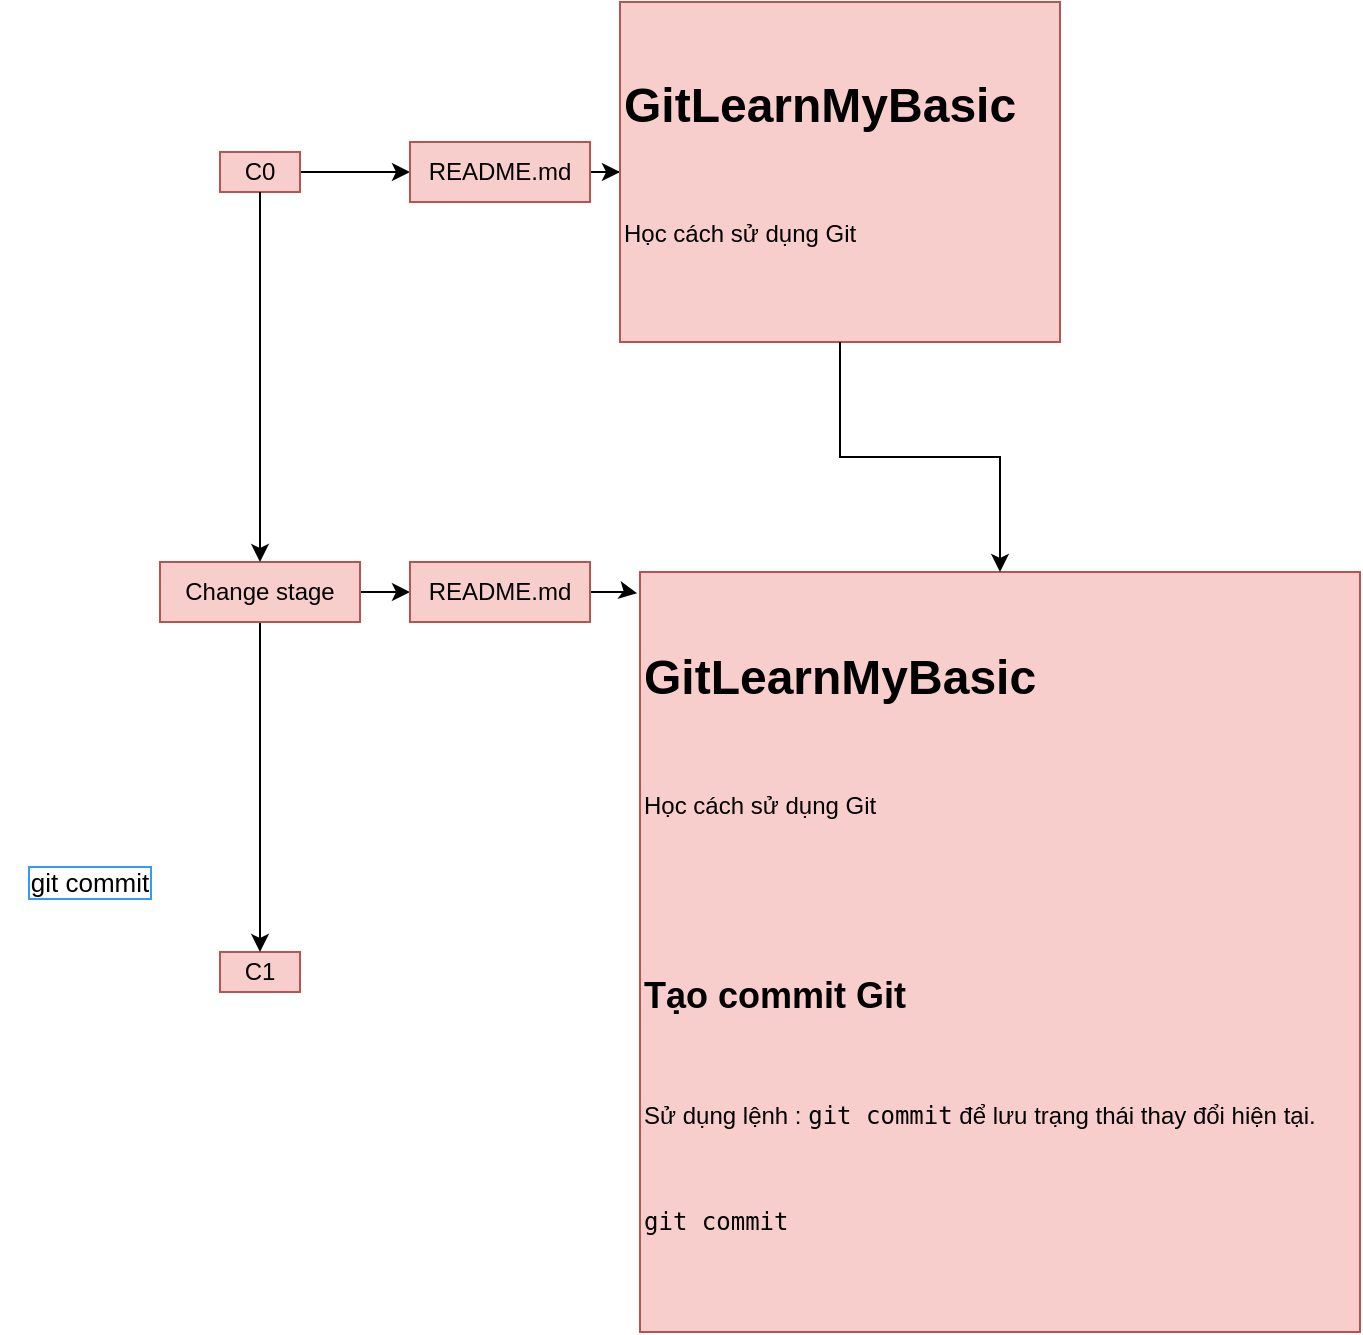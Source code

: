 <mxfile version="21.6.5" type="device" pages="2">
  <diagram id="TwFclFMJ9xaS21A_0iCj" name="Follow">
    <mxGraphModel dx="655" dy="455" grid="1" gridSize="10" guides="1" tooltips="1" connect="1" arrows="1" fold="1" page="1" pageScale="1" pageWidth="827" pageHeight="1169" math="0" shadow="0">
      <root>
        <mxCell id="0" />
        <mxCell id="1" parent="0" />
        <mxCell id="0FaFJFfD3TxU9oFDaxpp-3" value="" style="edgeStyle=orthogonalEdgeStyle;rounded=0;orthogonalLoop=1;jettySize=auto;html=1;" edge="1" parent="1" source="2" target="0FaFJFfD3TxU9oFDaxpp-2">
          <mxGeometry relative="1" as="geometry" />
        </mxCell>
        <mxCell id="2" value="C0" style="text;html=1;strokeColor=#b85450;fillColor=#f8cecc;align=center;verticalAlign=middle;whiteSpace=wrap;rounded=0;" parent="1" vertex="1">
          <mxGeometry x="150" y="140" width="40" height="20" as="geometry" />
        </mxCell>
        <mxCell id="0FaFJFfD3TxU9oFDaxpp-5" value="" style="edgeStyle=orthogonalEdgeStyle;rounded=0;orthogonalLoop=1;jettySize=auto;html=1;" edge="1" parent="1" source="0FaFJFfD3TxU9oFDaxpp-2" target="0FaFJFfD3TxU9oFDaxpp-4">
          <mxGeometry relative="1" as="geometry" />
        </mxCell>
        <mxCell id="0FaFJFfD3TxU9oFDaxpp-2" value="README.md" style="text;html=1;strokeColor=#b85450;fillColor=#f8cecc;align=center;verticalAlign=middle;whiteSpace=wrap;rounded=0;" vertex="1" parent="1">
          <mxGeometry x="245" y="135" width="90" height="30" as="geometry" />
        </mxCell>
        <mxCell id="0FaFJFfD3TxU9oFDaxpp-4" value="&#xa;&lt;h1 dir=&quot;auto&quot; tabindex=&quot;-1&quot;&gt;GitLearnMyBasic&lt;/h1&gt;&#xa;&lt;p dir=&quot;auto&quot;&gt;Học cách sử dụng Git&lt;/p&gt;&#xa;&#xa;" style="text;html=1;strokeColor=#b85450;fillColor=#f8cecc;align=left;verticalAlign=middle;whiteSpace=wrap;rounded=0;" vertex="1" parent="1">
          <mxGeometry x="350" y="65" width="220" height="170" as="geometry" />
        </mxCell>
        <mxCell id="0FaFJFfD3TxU9oFDaxpp-13" value="git commit" style="text;html=1;strokeColor=none;fillColor=none;align=center;verticalAlign=middle;whiteSpace=wrap;rounded=0;labelBorderColor=#3399FF;fontSize=13;strokeWidth=1;" vertex="1" parent="1">
          <mxGeometry x="40" y="490" width="90" height="30" as="geometry" />
        </mxCell>
        <mxCell id="0FaFJFfD3TxU9oFDaxpp-17" value="C1" style="text;html=1;strokeColor=#b85450;fillColor=#f8cecc;align=center;verticalAlign=middle;whiteSpace=wrap;rounded=0;" vertex="1" parent="1">
          <mxGeometry x="150" y="540" width="40" height="20" as="geometry" />
        </mxCell>
        <mxCell id="0FaFJFfD3TxU9oFDaxpp-7" value="git commit" parent="0" />
        <mxCell id="0FaFJFfD3TxU9oFDaxpp-8" value="" style="edgeStyle=orthogonalEdgeStyle;rounded=0;orthogonalLoop=1;jettySize=auto;html=1;" edge="1" parent="0FaFJFfD3TxU9oFDaxpp-7" source="0FaFJFfD3TxU9oFDaxpp-9" target="0FaFJFfD3TxU9oFDaxpp-11">
          <mxGeometry relative="1" as="geometry" />
        </mxCell>
        <mxCell id="0FaFJFfD3TxU9oFDaxpp-18" style="edgeStyle=orthogonalEdgeStyle;rounded=0;orthogonalLoop=1;jettySize=auto;html=1;exitX=0.5;exitY=1;exitDx=0;exitDy=0;entryX=0.5;entryY=0;entryDx=0;entryDy=0;" edge="1" parent="0FaFJFfD3TxU9oFDaxpp-7" source="0FaFJFfD3TxU9oFDaxpp-9" target="0FaFJFfD3TxU9oFDaxpp-17">
          <mxGeometry relative="1" as="geometry" />
        </mxCell>
        <mxCell id="0FaFJFfD3TxU9oFDaxpp-9" value="Change stage" style="text;html=1;strokeColor=#b85450;fillColor=#f8cecc;align=center;verticalAlign=middle;whiteSpace=wrap;rounded=0;" vertex="1" parent="0FaFJFfD3TxU9oFDaxpp-7">
          <mxGeometry x="120" y="345" width="100" height="30" as="geometry" />
        </mxCell>
        <mxCell id="0FaFJFfD3TxU9oFDaxpp-10" value="" style="edgeStyle=orthogonalEdgeStyle;rounded=0;orthogonalLoop=1;jettySize=auto;html=1;entryX=-0.004;entryY=0.028;entryDx=0;entryDy=0;entryPerimeter=0;" edge="1" parent="0FaFJFfD3TxU9oFDaxpp-7" source="0FaFJFfD3TxU9oFDaxpp-11" target="0FaFJFfD3TxU9oFDaxpp-12">
          <mxGeometry relative="1" as="geometry" />
        </mxCell>
        <mxCell id="0FaFJFfD3TxU9oFDaxpp-11" value="README.md" style="text;html=1;strokeColor=#b85450;fillColor=#f8cecc;align=center;verticalAlign=middle;whiteSpace=wrap;rounded=0;" vertex="1" parent="0FaFJFfD3TxU9oFDaxpp-7">
          <mxGeometry x="245" y="345" width="90" height="30" as="geometry" />
        </mxCell>
        <mxCell id="0FaFJFfD3TxU9oFDaxpp-12" value="&#xa;&lt;h1 dir=&quot;auto&quot; tabindex=&quot;-1&quot;&gt;GitLearnMyBasic&lt;/h1&gt;&#xa;&lt;p dir=&quot;auto&quot;&gt;Học cách sử dụng Git&lt;/p&gt;&#xa;&lt;h2 dir=&quot;auto&quot; tabindex=&quot;-1&quot;&gt;&lt;a href=&quot;https://github.com/coibaka/GitLearnMyBasic/tree/main#tạo-commit-git&quot; tabindex=&quot;-1&quot; aria-hidden=&quot;true&quot; class=&quot;anchor&quot; id=&quot;user-content-tạo-commit-git&quot;&gt;&lt;svg aria-hidden=&quot;true&quot; height=&quot;16&quot; width=&quot;16&quot; version=&quot;1.1&quot; viewBox=&quot;0 0 16 16&quot; class=&quot;octicon octicon-link&quot;&gt;&lt;/svg&gt;&lt;/a&gt;&lt;/h2&gt;&lt;h2 dir=&quot;auto&quot; tabindex=&quot;-1&quot;&gt;Tạo commit Git&lt;/h2&gt;&#xa;&lt;p dir=&quot;auto&quot;&gt;Sử dụng lệnh : &lt;code&gt;git commit&lt;/code&gt; để lưu trạng thái thay đổi hiện tại.&lt;/p&gt;&#xa;&lt;div class=&quot;snippet-clipboard-content notranslate position-relative overflow-auto&quot;&gt;&lt;pre class=&quot;notranslate&quot; lang=&quot;git&quot;&gt;&lt;code&gt;git commit&#xa;&lt;/code&gt;&lt;/pre&gt;&lt;/div&gt;&#xa;&#xa;" style="text;html=1;strokeColor=#b85450;fillColor=#f8cecc;align=left;verticalAlign=middle;whiteSpace=wrap;rounded=0;" vertex="1" parent="0FaFJFfD3TxU9oFDaxpp-7">
          <mxGeometry x="360" y="350" width="360" height="380" as="geometry" />
        </mxCell>
        <mxCell id="0FaFJFfD3TxU9oFDaxpp-14" style="edgeStyle=orthogonalEdgeStyle;rounded=0;orthogonalLoop=1;jettySize=auto;html=1;exitX=0.5;exitY=1;exitDx=0;exitDy=0;" edge="1" parent="0FaFJFfD3TxU9oFDaxpp-7" source="0FaFJFfD3TxU9oFDaxpp-4" target="0FaFJFfD3TxU9oFDaxpp-12">
          <mxGeometry relative="1" as="geometry" />
        </mxCell>
        <mxCell id="0FaFJFfD3TxU9oFDaxpp-16" style="edgeStyle=orthogonalEdgeStyle;rounded=0;orthogonalLoop=1;jettySize=auto;html=1;exitX=0.5;exitY=1;exitDx=0;exitDy=0;entryX=0.5;entryY=0;entryDx=0;entryDy=0;" edge="1" parent="0FaFJFfD3TxU9oFDaxpp-7" source="2" target="0FaFJFfD3TxU9oFDaxpp-9">
          <mxGeometry relative="1" as="geometry" />
        </mxCell>
      </root>
    </mxGraphModel>
  </diagram>
  <diagram id="K4OjnvBI7X-LpvpeGaA9" name="Trang-2">
    <mxGraphModel dx="655" dy="455" grid="1" gridSize="10" guides="1" tooltips="1" connect="1" arrows="1" fold="1" page="1" pageScale="1" pageWidth="1169" pageHeight="827" math="0" shadow="0">
      <root>
        <mxCell id="0" />
        <mxCell id="1" parent="0" />
      </root>
    </mxGraphModel>
  </diagram>
</mxfile>
